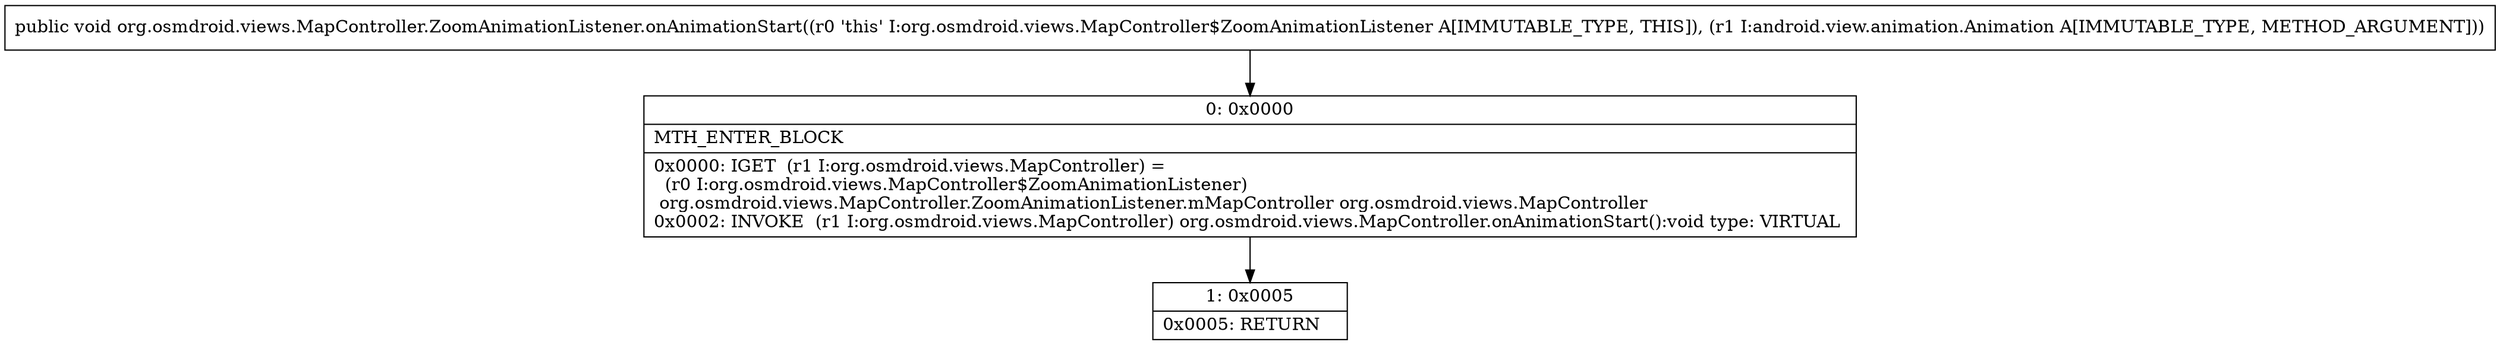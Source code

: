 digraph "CFG fororg.osmdroid.views.MapController.ZoomAnimationListener.onAnimationStart(Landroid\/view\/animation\/Animation;)V" {
Node_0 [shape=record,label="{0\:\ 0x0000|MTH_ENTER_BLOCK\l|0x0000: IGET  (r1 I:org.osmdroid.views.MapController) = \l  (r0 I:org.osmdroid.views.MapController$ZoomAnimationListener)\l org.osmdroid.views.MapController.ZoomAnimationListener.mMapController org.osmdroid.views.MapController \l0x0002: INVOKE  (r1 I:org.osmdroid.views.MapController) org.osmdroid.views.MapController.onAnimationStart():void type: VIRTUAL \l}"];
Node_1 [shape=record,label="{1\:\ 0x0005|0x0005: RETURN   \l}"];
MethodNode[shape=record,label="{public void org.osmdroid.views.MapController.ZoomAnimationListener.onAnimationStart((r0 'this' I:org.osmdroid.views.MapController$ZoomAnimationListener A[IMMUTABLE_TYPE, THIS]), (r1 I:android.view.animation.Animation A[IMMUTABLE_TYPE, METHOD_ARGUMENT])) }"];
MethodNode -> Node_0;
Node_0 -> Node_1;
}

